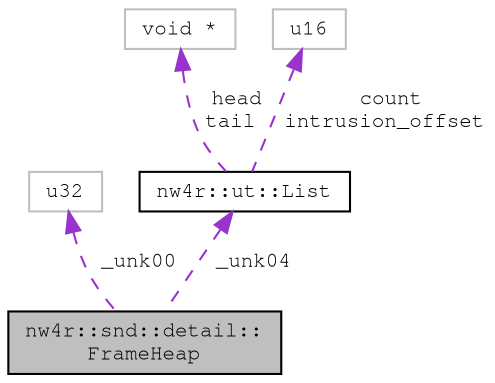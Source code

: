 digraph "nw4r::snd::detail::FrameHeap"
{
 // LATEX_PDF_SIZE
  edge [fontname="FreeMono",fontsize="10",labelfontname="FreeMono",labelfontsize="10"];
  node [fontname="FreeMono",fontsize="10",shape=record];
  Node1 [label="nw4r::snd::detail::\lFrameHeap",height=0.2,width=0.4,color="black", fillcolor="grey75", style="filled", fontcolor="black",tooltip=" "];
  Node2 -> Node1 [dir="back",color="darkorchid3",fontsize="10",style="dashed",label=" _unk00" ,fontname="FreeMono"];
  Node2 [label="u32",height=0.2,width=0.4,color="grey75", fillcolor="white", style="filled",tooltip=" "];
  Node3 -> Node1 [dir="back",color="darkorchid3",fontsize="10",style="dashed",label=" _unk04" ,fontname="FreeMono"];
  Node3 [label="nw4r::ut::List",height=0.2,width=0.4,color="black", fillcolor="white", style="filled",URL="$structnw4r_1_1ut_1_1_list.html",tooltip=" "];
  Node4 -> Node3 [dir="back",color="darkorchid3",fontsize="10",style="dashed",label=" head\ntail" ,fontname="FreeMono"];
  Node4 [label="void *",height=0.2,width=0.4,color="grey75", fillcolor="white", style="filled",tooltip=" "];
  Node5 -> Node3 [dir="back",color="darkorchid3",fontsize="10",style="dashed",label=" count\nintrusion_offset" ,fontname="FreeMono"];
  Node5 [label="u16",height=0.2,width=0.4,color="grey75", fillcolor="white", style="filled",tooltip=" "];
}
